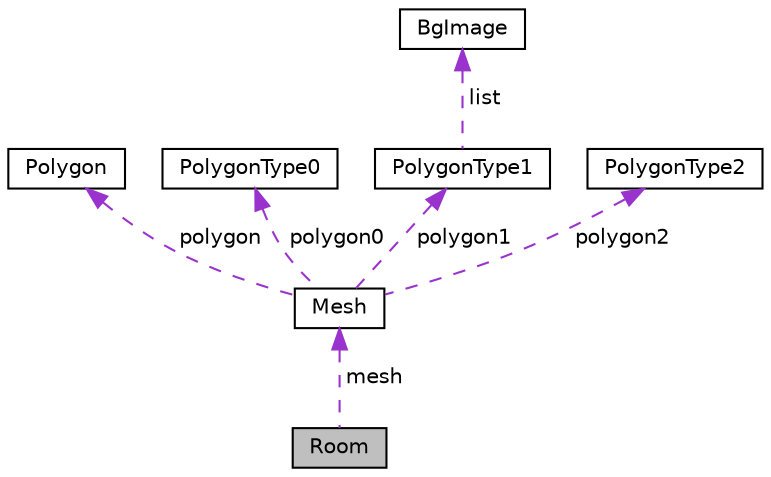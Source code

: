 digraph "Room"
{
 // LATEX_PDF_SIZE
  edge [fontname="Helvetica",fontsize="10",labelfontname="Helvetica",labelfontsize="10"];
  node [fontname="Helvetica",fontsize="10",shape=record];
  Node1 [label="Room",height=0.2,width=0.4,color="black", fillcolor="grey75", style="filled", fontcolor="black",tooltip=" "];
  Node2 -> Node1 [dir="back",color="darkorchid3",fontsize="10",style="dashed",label=" mesh" ,fontname="Helvetica"];
  Node2 [label="Mesh",height=0.2,width=0.4,color="black", fillcolor="white", style="filled",URL="$d8/d6b/unionMesh.html",tooltip=" "];
  Node3 -> Node2 [dir="back",color="darkorchid3",fontsize="10",style="dashed",label=" polygon" ,fontname="Helvetica"];
  Node3 [label="Polygon",height=0.2,width=0.4,color="black", fillcolor="white", style="filled",URL="$d4/d36/structPolygon.html",tooltip=" "];
  Node4 -> Node2 [dir="back",color="darkorchid3",fontsize="10",style="dashed",label=" polygon0" ,fontname="Helvetica"];
  Node4 [label="PolygonType0",height=0.2,width=0.4,color="black", fillcolor="white", style="filled",URL="$d0/de9/structPolygonType0.html",tooltip=" "];
  Node5 -> Node2 [dir="back",color="darkorchid3",fontsize="10",style="dashed",label=" polygon1" ,fontname="Helvetica"];
  Node5 [label="PolygonType1",height=0.2,width=0.4,color="black", fillcolor="white", style="filled",URL="$da/d77/structPolygonType1.html",tooltip=" "];
  Node6 -> Node5 [dir="back",color="darkorchid3",fontsize="10",style="dashed",label=" list" ,fontname="Helvetica"];
  Node6 [label="BgImage",height=0.2,width=0.4,color="black", fillcolor="white", style="filled",URL="$df/dc4/structBgImage.html",tooltip=" "];
  Node7 -> Node2 [dir="back",color="darkorchid3",fontsize="10",style="dashed",label=" polygon2" ,fontname="Helvetica"];
  Node7 [label="PolygonType2",height=0.2,width=0.4,color="black", fillcolor="white", style="filled",URL="$df/d81/structPolygonType2.html",tooltip=" "];
}
